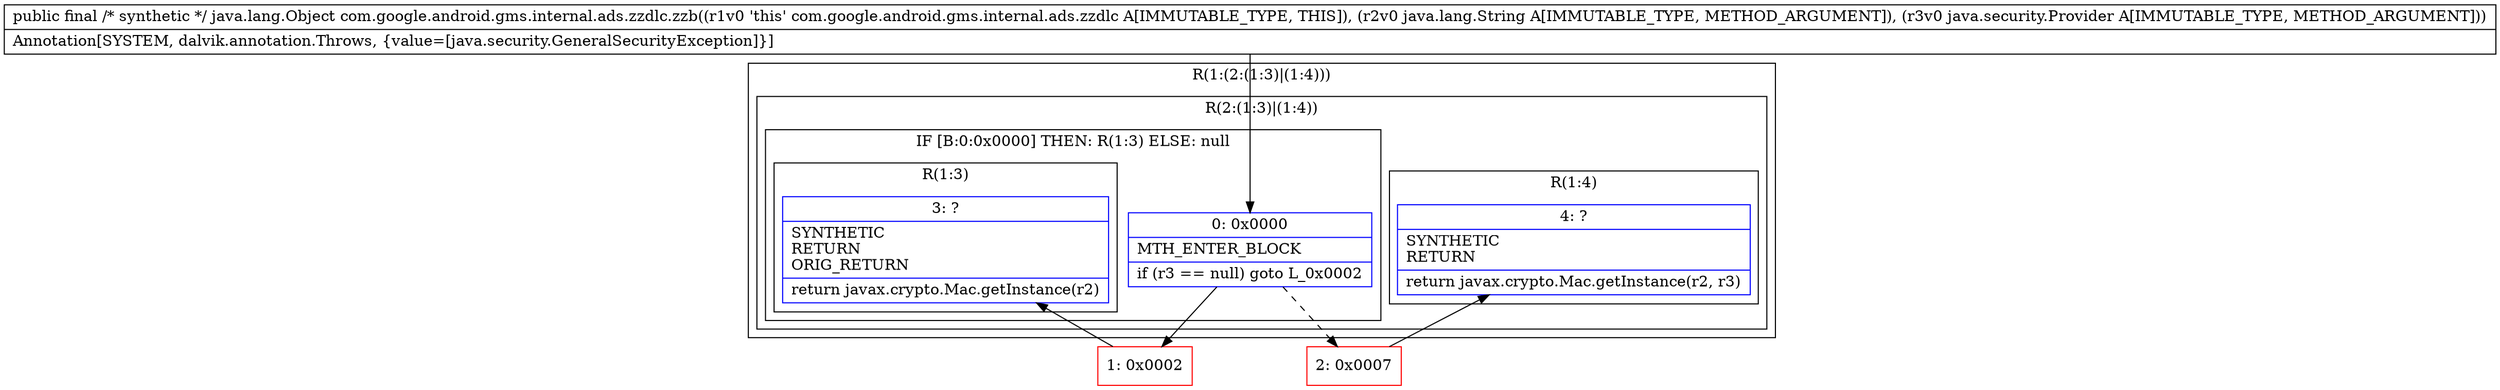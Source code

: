 digraph "CFG forcom.google.android.gms.internal.ads.zzdlc.zzb(Ljava\/lang\/String;Ljava\/security\/Provider;)Ljava\/lang\/Object;" {
subgraph cluster_Region_258328237 {
label = "R(1:(2:(1:3)|(1:4)))";
node [shape=record,color=blue];
subgraph cluster_Region_1662578723 {
label = "R(2:(1:3)|(1:4))";
node [shape=record,color=blue];
subgraph cluster_IfRegion_180124297 {
label = "IF [B:0:0x0000] THEN: R(1:3) ELSE: null";
node [shape=record,color=blue];
Node_0 [shape=record,label="{0\:\ 0x0000|MTH_ENTER_BLOCK\l|if (r3 == null) goto L_0x0002\l}"];
subgraph cluster_Region_1647814446 {
label = "R(1:3)";
node [shape=record,color=blue];
Node_3 [shape=record,label="{3\:\ ?|SYNTHETIC\lRETURN\lORIG_RETURN\l|return javax.crypto.Mac.getInstance(r2)\l}"];
}
}
subgraph cluster_Region_1128678763 {
label = "R(1:4)";
node [shape=record,color=blue];
Node_4 [shape=record,label="{4\:\ ?|SYNTHETIC\lRETURN\l|return javax.crypto.Mac.getInstance(r2, r3)\l}"];
}
}
}
Node_1 [shape=record,color=red,label="{1\:\ 0x0002}"];
Node_2 [shape=record,color=red,label="{2\:\ 0x0007}"];
MethodNode[shape=record,label="{public final \/* synthetic *\/ java.lang.Object com.google.android.gms.internal.ads.zzdlc.zzb((r1v0 'this' com.google.android.gms.internal.ads.zzdlc A[IMMUTABLE_TYPE, THIS]), (r2v0 java.lang.String A[IMMUTABLE_TYPE, METHOD_ARGUMENT]), (r3v0 java.security.Provider A[IMMUTABLE_TYPE, METHOD_ARGUMENT]))  | Annotation[SYSTEM, dalvik.annotation.Throws, \{value=[java.security.GeneralSecurityException]\}]\l}"];
MethodNode -> Node_0;
Node_0 -> Node_1;
Node_0 -> Node_2[style=dashed];
Node_1 -> Node_3;
Node_2 -> Node_4;
}


